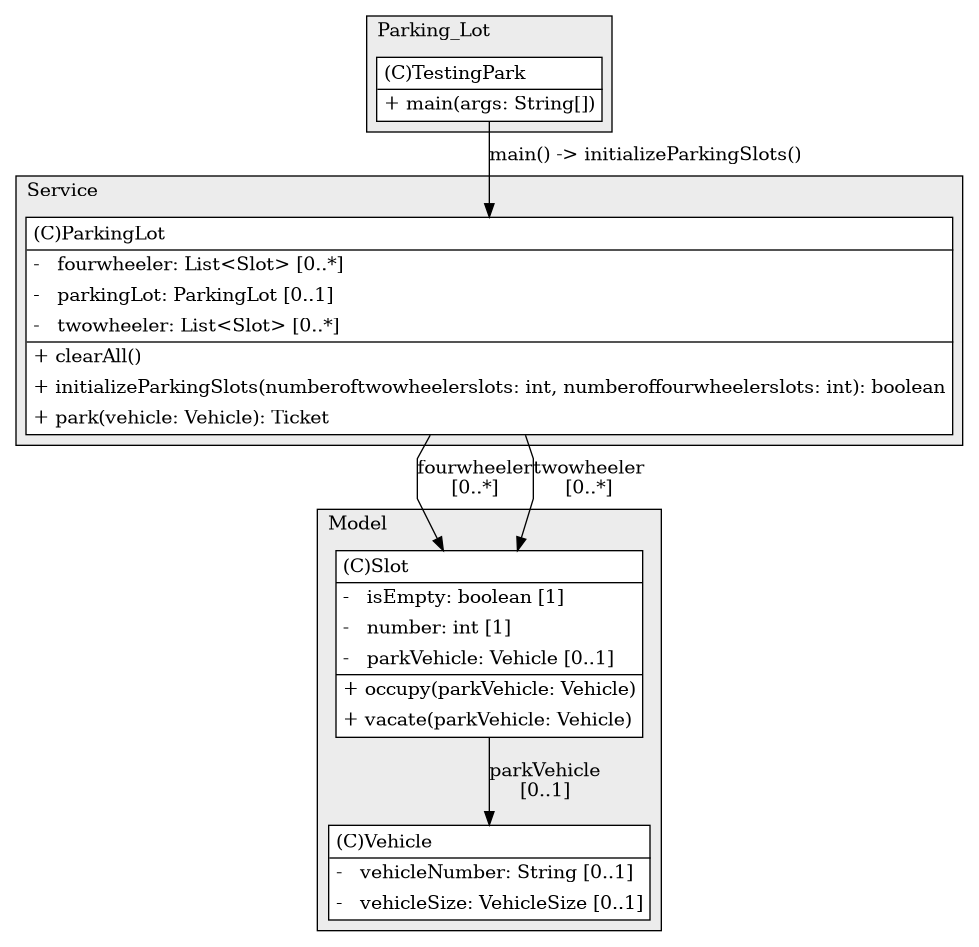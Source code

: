 @startuml

/' diagram meta data start
config=StructureConfiguration;
{
  "projectClassification": {
    "searchMode": "OpenProject", // OpenProject, AllProjects
    "includedProjects": "",
    "pathEndKeywords": "*.impl",
    "isClientPath": "",
    "isClientName": "",
    "isTestPath": "",
    "isTestName": "",
    "isMappingPath": "",
    "isMappingName": "",
    "isDataAccessPath": "",
    "isDataAccessName": "",
    "isDataStructurePath": "",
    "isDataStructureName": "",
    "isInterfaceStructuresPath": "",
    "isInterfaceStructuresName": "",
    "isEntryPointPath": "",
    "isEntryPointName": "",
    "treatFinalFieldsAsMandatory": false
  },
  "graphRestriction": {
    "classPackageExcludeFilter": "",
    "classPackageIncludeFilter": "",
    "classNameExcludeFilter": "",
    "classNameIncludeFilter": "",
    "methodNameExcludeFilter": "",
    "methodNameIncludeFilter": "",
    "removeByInheritance": "", // inheritance/annotation based filtering is done in a second step
    "removeByAnnotation": "",
    "removeByClassPackage": "", // cleanup the graph after inheritance/annotation based filtering is done
    "removeByClassName": "",
    "cutMappings": false,
    "cutEnum": true,
    "cutTests": true,
    "cutClient": true,
    "cutDataAccess": false,
    "cutInterfaceStructures": false,
    "cutDataStructures": false,
    "cutGetterAndSetter": true,
    "cutConstructors": true
  },
  "graphTraversal": {
    "forwardDepth": 6,
    "backwardDepth": 6,
    "classPackageExcludeFilter": "",
    "classPackageIncludeFilter": "",
    "classNameExcludeFilter": "",
    "classNameIncludeFilter": "",
    "methodNameExcludeFilter": "",
    "methodNameIncludeFilter": "",
    "hideMappings": false,
    "hideDataStructures": false,
    "hidePrivateMethods": true,
    "hideInterfaceCalls": true, // indirection: implementation -> interface (is hidden) -> implementation
    "onlyShowApplicationEntryPoints": false, // root node is included
    "useMethodCallsForStructureDiagram": "ForwardOnly" // ForwardOnly, BothDirections, No
  },
  "details": {
    "aggregation": "GroupByClass", // ByClass, GroupByClass, None
    "showClassGenericTypes": true,
    "showMethods": true,
    "showMethodParameterNames": true,
    "showMethodParameterTypes": true,
    "showMethodReturnType": true,
    "showPackageLevels": 2,
    "showDetailedClassStructure": true
  },
  "rootClass": "Parking_Lot.TestingPark",
  "extensionCallbackMethod": "" // qualified.class.name#methodName - signature: public static String method(String)
}
diagram meta data end '/



digraph g {
    rankdir="TB"
    splines=polyline
    

'nodes 
subgraph cluster_52553206 { 
   	label=Parking_Lot
	labeljust=l
	fillcolor="#ececec"
	style=filled
   
   TestingPark52553206[
	label=<<TABLE BORDER="1" CELLBORDER="0" CELLPADDING="4" CELLSPACING="0">
<TR><TD ALIGN="LEFT" >(C)TestingPark</TD></TR>
<HR/>
<TR><TD ALIGN="LEFT" >+ main(args: String[])</TD></TR>
</TABLE>>
	style=filled
	margin=0
	shape=plaintext
	fillcolor="#FFFFFF"
];
} 

subgraph cluster_646160747 { 
   	label=Service
	labeljust=l
	fillcolor="#ececec"
	style=filled
   
   ParkingLot2134712655[
	label=<<TABLE BORDER="1" CELLBORDER="0" CELLPADDING="4" CELLSPACING="0">
<TR><TD ALIGN="LEFT" >(C)ParkingLot</TD></TR>
<HR/>
<TR><TD ALIGN="LEFT" >-   fourwheeler: List&lt;Slot&gt; [0..*]</TD></TR>
<TR><TD ALIGN="LEFT" >-   parkingLot: ParkingLot [0..1]</TD></TR>
<TR><TD ALIGN="LEFT" >-   twowheeler: List&lt;Slot&gt; [0..*]</TD></TR>
<HR/>
<TR><TD ALIGN="LEFT" >+ clearAll()</TD></TR>
<TR><TD ALIGN="LEFT" >+ initializeParkingSlots(numberoftwowheelerslots: int, numberoffourwheelerslots: int): boolean</TD></TR>
<TR><TD ALIGN="LEFT" >+ park(vehicle: Vehicle): Ticket</TD></TR>
</TABLE>>
	style=filled
	margin=0
	shape=plaintext
	fillcolor="#FFFFFF"
];
} 

subgraph cluster_74517257 { 
   	label=Model
	labeljust=l
	fillcolor="#ececec"
	style=filled
   
   Slot609280549[
	label=<<TABLE BORDER="1" CELLBORDER="0" CELLPADDING="4" CELLSPACING="0">
<TR><TD ALIGN="LEFT" >(C)Slot</TD></TR>
<HR/>
<TR><TD ALIGN="LEFT" >-   isEmpty: boolean [1]</TD></TR>
<TR><TD ALIGN="LEFT" >-   number: int [1]</TD></TR>
<TR><TD ALIGN="LEFT" >-   parkVehicle: Vehicle [0..1]</TD></TR>
<HR/>
<TR><TD ALIGN="LEFT" >+ occupy(parkVehicle: Vehicle)</TD></TR>
<TR><TD ALIGN="LEFT" >+ vacate(parkVehicle: Vehicle)</TD></TR>
</TABLE>>
	style=filled
	margin=0
	shape=plaintext
	fillcolor="#FFFFFF"
];

Vehicle609280549[
	label=<<TABLE BORDER="1" CELLBORDER="0" CELLPADDING="4" CELLSPACING="0">
<TR><TD ALIGN="LEFT" >(C)Vehicle</TD></TR>
<HR/>
<TR><TD ALIGN="LEFT" >-   vehicleNumber: String [0..1]</TD></TR>
<TR><TD ALIGN="LEFT" >-   vehicleSize: VehicleSize [0..1]</TD></TR>
</TABLE>>
	style=filled
	margin=0
	shape=plaintext
	fillcolor="#FFFFFF"
];
} 

'edges    
ParkingLot2134712655 -> Slot609280549[label="fourwheeler
[0..*]"];
ParkingLot2134712655 -> Slot609280549[label="twowheeler
[0..*]"];
Slot609280549 -> Vehicle609280549[label="parkVehicle
[0..1]"];
TestingPark52553206 -> ParkingLot2134712655[label="main() -> initializeParkingSlots()"];
    
}
@enduml